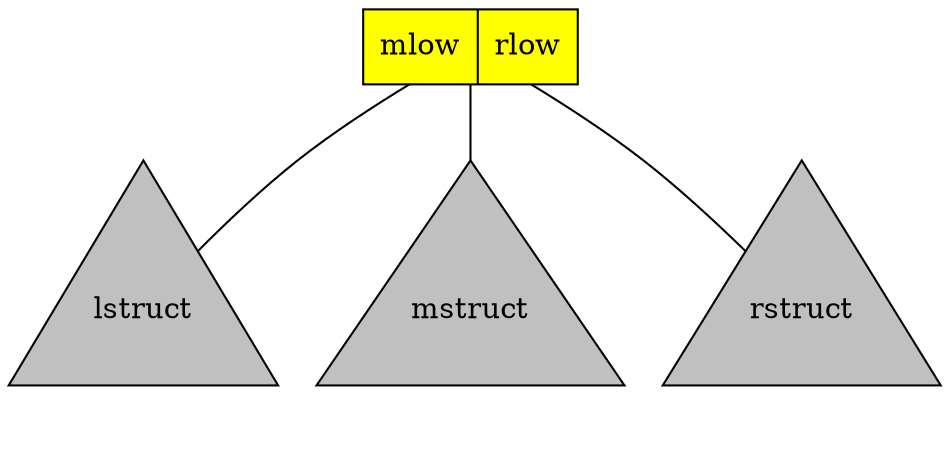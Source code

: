 graph {
	struct [shape=record,label="<mlow> mlow|<rlow> rlow",style=filled, fillcolor=yellow, fontcolor=black];
	node [shape=triangle,height=2,style=filled, fillcolor=gray,fontcolor=black,fontsize=14]
	lstruct [lable="L"]
	mstruct [lable="M"]
	rstruct [lable="R"]
	struct -- {lstruct,mstruct,rstruct}
}